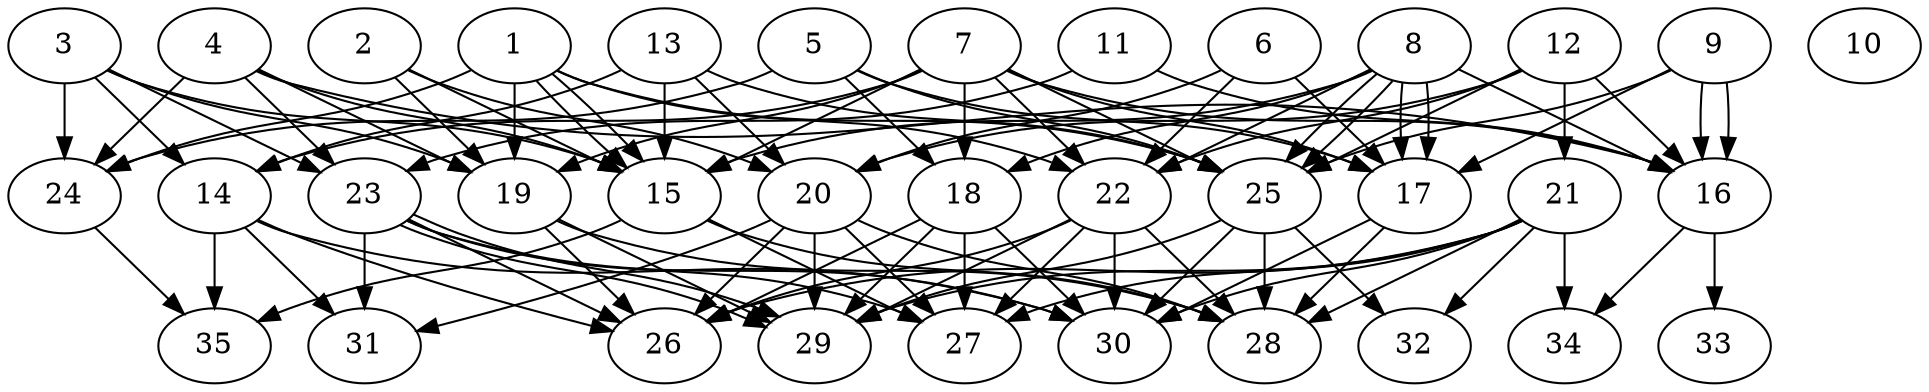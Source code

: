 // DAG automatically generated by daggen at Thu Oct  3 14:05:37 2019
// ./daggen --dot -n 35 --ccr 0.5 --fat 0.7 --regular 0.7 --density 0.7 --mindata 5242880 --maxdata 52428800 
digraph G {
  1 [size="70529024", alpha="0.02", expect_size="35264512"] 
  1 -> 15 [size ="35264512"]
  1 -> 15 [size ="35264512"]
  1 -> 19 [size ="35264512"]
  1 -> 22 [size ="35264512"]
  1 -> 24 [size ="35264512"]
  1 -> 25 [size ="35264512"]
  2 [size="32620544", alpha="0.15", expect_size="16310272"] 
  2 -> 15 [size ="16310272"]
  2 -> 19 [size ="16310272"]
  2 -> 20 [size ="16310272"]
  3 [size="76113920", alpha="0.13", expect_size="38056960"] 
  3 -> 14 [size ="38056960"]
  3 -> 15 [size ="38056960"]
  3 -> 19 [size ="38056960"]
  3 -> 23 [size ="38056960"]
  3 -> 24 [size ="38056960"]
  4 [size="97839104", alpha="0.04", expect_size="48919552"] 
  4 -> 15 [size ="48919552"]
  4 -> 16 [size ="48919552"]
  4 -> 19 [size ="48919552"]
  4 -> 23 [size ="48919552"]
  4 -> 24 [size ="48919552"]
  5 [size="76972032", alpha="0.02", expect_size="38486016"] 
  5 -> 17 [size ="38486016"]
  5 -> 18 [size ="38486016"]
  5 -> 24 [size ="38486016"]
  5 -> 25 [size ="38486016"]
  6 [size="17424384", alpha="0.15", expect_size="8712192"] 
  6 -> 17 [size ="8712192"]
  6 -> 20 [size ="8712192"]
  6 -> 22 [size ="8712192"]
  7 [size="16197632", alpha="0.08", expect_size="8098816"] 
  7 -> 14 [size ="8098816"]
  7 -> 15 [size ="8098816"]
  7 -> 16 [size ="8098816"]
  7 -> 17 [size ="8098816"]
  7 -> 18 [size ="8098816"]
  7 -> 19 [size ="8098816"]
  7 -> 22 [size ="8098816"]
  7 -> 25 [size ="8098816"]
  8 [size="58439680", alpha="0.13", expect_size="29219840"] 
  8 -> 15 [size ="29219840"]
  8 -> 16 [size ="29219840"]
  8 -> 17 [size ="29219840"]
  8 -> 17 [size ="29219840"]
  8 -> 18 [size ="29219840"]
  8 -> 22 [size ="29219840"]
  8 -> 25 [size ="29219840"]
  8 -> 25 [size ="29219840"]
  9 [size="69142528", alpha="0.11", expect_size="34571264"] 
  9 -> 16 [size ="34571264"]
  9 -> 16 [size ="34571264"]
  9 -> 17 [size ="34571264"]
  9 -> 25 [size ="34571264"]
  10 [size="78880768", alpha="0.03", expect_size="39440384"] 
  11 [size="100265984", alpha="0.01", expect_size="50132992"] 
  11 -> 16 [size ="50132992"]
  11 -> 23 [size ="50132992"]
  12 [size="13340672", alpha="0.04", expect_size="6670336"] 
  12 -> 16 [size ="6670336"]
  12 -> 20 [size ="6670336"]
  12 -> 21 [size ="6670336"]
  12 -> 22 [size ="6670336"]
  12 -> 25 [size ="6670336"]
  13 [size="82659328", alpha="0.17", expect_size="41329664"] 
  13 -> 14 [size ="41329664"]
  13 -> 15 [size ="41329664"]
  13 -> 20 [size ="41329664"]
  13 -> 25 [size ="41329664"]
  14 [size="48605184", alpha="0.01", expect_size="24302592"] 
  14 -> 26 [size ="24302592"]
  14 -> 30 [size ="24302592"]
  14 -> 31 [size ="24302592"]
  14 -> 35 [size ="24302592"]
  15 [size="68454400", alpha="0.18", expect_size="34227200"] 
  15 -> 27 [size ="34227200"]
  15 -> 28 [size ="34227200"]
  15 -> 35 [size ="34227200"]
  16 [size="76427264", alpha="0.02", expect_size="38213632"] 
  16 -> 33 [size ="38213632"]
  16 -> 34 [size ="38213632"]
  17 [size="53151744", alpha="0.04", expect_size="26575872"] 
  17 -> 28 [size ="26575872"]
  17 -> 30 [size ="26575872"]
  18 [size="92581888", alpha="0.13", expect_size="46290944"] 
  18 -> 26 [size ="46290944"]
  18 -> 27 [size ="46290944"]
  18 -> 29 [size ="46290944"]
  18 -> 30 [size ="46290944"]
  19 [size="60123136", alpha="0.00", expect_size="30061568"] 
  19 -> 26 [size ="30061568"]
  19 -> 28 [size ="30061568"]
  19 -> 29 [size ="30061568"]
  20 [size="15585280", alpha="0.02", expect_size="7792640"] 
  20 -> 26 [size ="7792640"]
  20 -> 27 [size ="7792640"]
  20 -> 28 [size ="7792640"]
  20 -> 29 [size ="7792640"]
  20 -> 31 [size ="7792640"]
  21 [size="27451392", alpha="0.16", expect_size="13725696"] 
  21 -> 26 [size ="13725696"]
  21 -> 27 [size ="13725696"]
  21 -> 28 [size ="13725696"]
  21 -> 29 [size ="13725696"]
  21 -> 30 [size ="13725696"]
  21 -> 32 [size ="13725696"]
  21 -> 34 [size ="13725696"]
  22 [size="31420416", alpha="0.15", expect_size="15710208"] 
  22 -> 26 [size ="15710208"]
  22 -> 27 [size ="15710208"]
  22 -> 28 [size ="15710208"]
  22 -> 29 [size ="15710208"]
  22 -> 30 [size ="15710208"]
  23 [size="52269056", alpha="0.08", expect_size="26134528"] 
  23 -> 26 [size ="26134528"]
  23 -> 27 [size ="26134528"]
  23 -> 29 [size ="26134528"]
  23 -> 29 [size ="26134528"]
  23 -> 30 [size ="26134528"]
  23 -> 31 [size ="26134528"]
  24 [size="35883008", alpha="0.19", expect_size="17941504"] 
  24 -> 35 [size ="17941504"]
  25 [size="42549248", alpha="0.05", expect_size="21274624"] 
  25 -> 28 [size ="21274624"]
  25 -> 29 [size ="21274624"]
  25 -> 30 [size ="21274624"]
  25 -> 32 [size ="21274624"]
  26 [size="31873024", alpha="0.11", expect_size="15936512"] 
  27 [size="40263680", alpha="0.20", expect_size="20131840"] 
  28 [size="61061120", alpha="0.18", expect_size="30530560"] 
  29 [size="28364800", alpha="0.09", expect_size="14182400"] 
  30 [size="29468672", alpha="0.14", expect_size="14734336"] 
  31 [size="37693440", alpha="0.18", expect_size="18846720"] 
  32 [size="18712576", alpha="0.03", expect_size="9356288"] 
  33 [size="89030656", alpha="0.03", expect_size="44515328"] 
  34 [size="31164416", alpha="0.11", expect_size="15582208"] 
  35 [size="26836992", alpha="0.12", expect_size="13418496"] 
}
